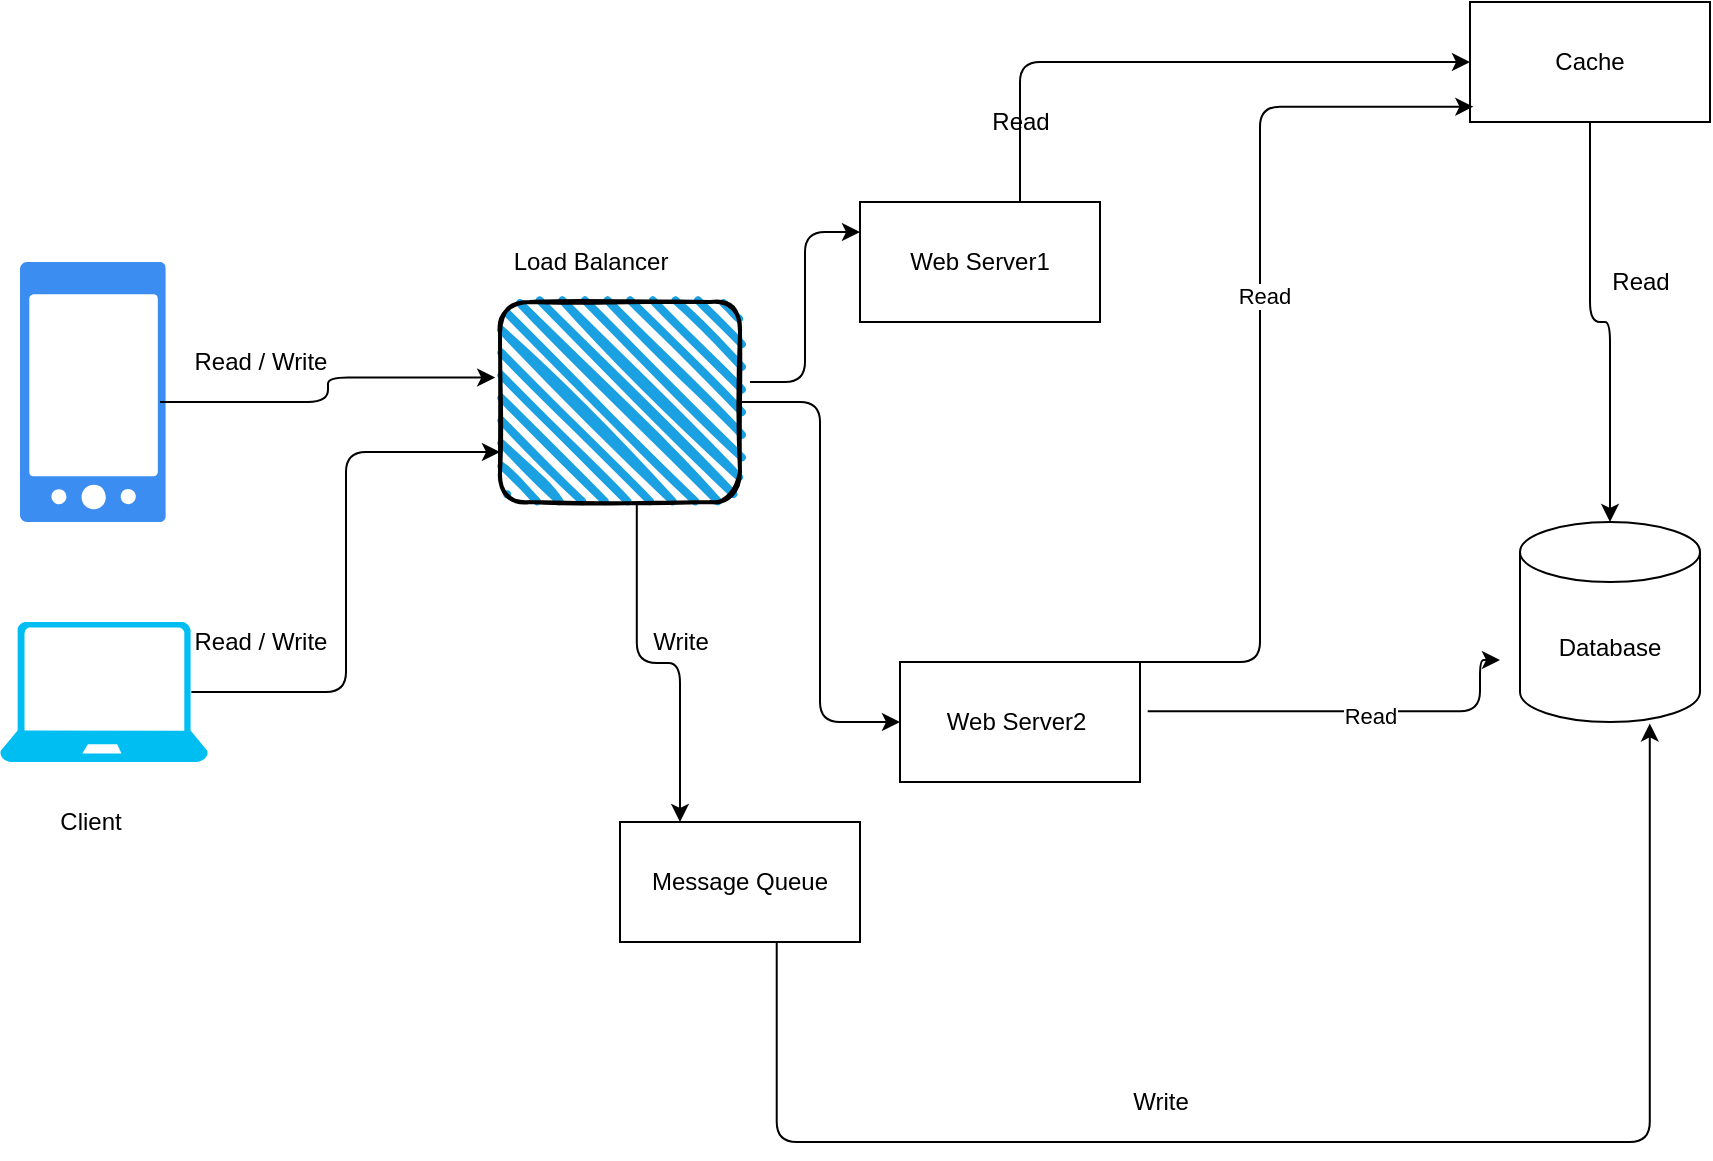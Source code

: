 <mxfile>
    <diagram id="zktYSQdMsLeiEqi2cBvM" name="Page-1">
        <mxGraphModel dx="1280" dy="1173" grid="1" gridSize="10" guides="1" tooltips="1" connect="1" arrows="1" fold="1" page="1" pageScale="1" pageWidth="850" pageHeight="1100" math="0" shadow="0">
            <root>
                <mxCell id="0"/>
                <mxCell id="1" parent="0"/>
                <mxCell id="3" value="" style="sketch=0;html=1;aspect=fixed;strokeColor=none;shadow=0;align=center;verticalAlign=top;fillColor=#3B8DF1;shape=mxgraph.gcp2.phone_android" vertex="1" parent="1">
                    <mxGeometry x="50" y="140" width="72.8" height="130" as="geometry"/>
                </mxCell>
                <mxCell id="4" value="" style="verticalLabelPosition=bottom;html=1;verticalAlign=top;align=center;strokeColor=none;fillColor=#00BEF2;shape=mxgraph.azure.laptop;pointerEvents=1;" vertex="1" parent="1">
                    <mxGeometry x="40" y="320" width="104" height="70" as="geometry"/>
                </mxCell>
                <mxCell id="5" value="" style="rounded=1;whiteSpace=wrap;html=1;strokeWidth=2;fillWeight=4;hachureGap=8;hachureAngle=45;fillColor=#1ba1e2;sketch=1;" vertex="1" parent="1">
                    <mxGeometry x="290" y="160" width="120" height="100" as="geometry"/>
                </mxCell>
                <mxCell id="6" value="Load Balancer" style="text;html=1;align=center;verticalAlign=middle;resizable=0;points=[];autosize=1;strokeColor=none;fillColor=none;" vertex="1" parent="1">
                    <mxGeometry x="290" y="130" width="90" height="20" as="geometry"/>
                </mxCell>
                <mxCell id="7" value="Web Server1" style="rounded=0;whiteSpace=wrap;html=1;" vertex="1" parent="1">
                    <mxGeometry x="470" y="110" width="120" height="60" as="geometry"/>
                </mxCell>
                <mxCell id="8" value="Web Server2&amp;nbsp;" style="rounded=0;whiteSpace=wrap;html=1;" vertex="1" parent="1">
                    <mxGeometry x="490" y="340" width="120" height="60" as="geometry"/>
                </mxCell>
                <mxCell id="9" value="Cache" style="rounded=0;whiteSpace=wrap;html=1;" vertex="1" parent="1">
                    <mxGeometry x="775" y="10" width="120" height="60" as="geometry"/>
                </mxCell>
                <mxCell id="10" value="Database" style="shape=cylinder3;whiteSpace=wrap;html=1;boundedLbl=1;backgroundOutline=1;size=15;" vertex="1" parent="1">
                    <mxGeometry x="800" y="270" width="90" height="100" as="geometry"/>
                </mxCell>
                <mxCell id="13" value="" style="edgeStyle=elbowEdgeStyle;elbow=horizontal;endArrow=classic;html=1;exitX=0.92;exitY=0.5;exitDx=0;exitDy=0;exitPerimeter=0;entryX=0;entryY=0.75;entryDx=0;entryDy=0;" edge="1" parent="1" source="4" target="5">
                    <mxGeometry width="50" height="50" relative="1" as="geometry">
                        <mxPoint x="360" y="360" as="sourcePoint"/>
                        <mxPoint x="410" y="310" as="targetPoint"/>
                    </mxGeometry>
                </mxCell>
                <mxCell id="14" value="" style="edgeStyle=elbowEdgeStyle;elbow=horizontal;endArrow=classic;html=1;exitX=0.962;exitY=0.538;exitDx=0;exitDy=0;exitPerimeter=0;entryX=-0.02;entryY=0.378;entryDx=0;entryDy=0;entryPerimeter=0;" edge="1" parent="1" source="3" target="5">
                    <mxGeometry width="50" height="50" relative="1" as="geometry">
                        <mxPoint x="172.8" y="210" as="sourcePoint"/>
                        <mxPoint x="281.12" y="90" as="targetPoint"/>
                    </mxGeometry>
                </mxCell>
                <mxCell id="15" value="" style="edgeStyle=elbowEdgeStyle;elbow=horizontal;endArrow=classic;html=1;entryX=0;entryY=0.25;entryDx=0;entryDy=0;" edge="1" parent="1" target="7">
                    <mxGeometry width="50" height="50" relative="1" as="geometry">
                        <mxPoint x="415" y="200" as="sourcePoint"/>
                        <mxPoint x="410" y="310" as="targetPoint"/>
                    </mxGeometry>
                </mxCell>
                <mxCell id="16" value="" style="edgeStyle=elbowEdgeStyle;elbow=horizontal;endArrow=classic;html=1;exitX=1;exitY=0.5;exitDx=0;exitDy=0;" edge="1" parent="1" source="5" target="8">
                    <mxGeometry width="50" height="50" relative="1" as="geometry">
                        <mxPoint x="425" y="210" as="sourcePoint"/>
                        <mxPoint x="480" y="135" as="targetPoint"/>
                    </mxGeometry>
                </mxCell>
                <mxCell id="17" value="" style="edgeStyle=elbowEdgeStyle;elbow=horizontal;endArrow=classic;html=1;entryX=0;entryY=0.5;entryDx=0;entryDy=0;" edge="1" parent="1" source="7" target="9">
                    <mxGeometry width="50" height="50" relative="1" as="geometry">
                        <mxPoint x="425" y="210" as="sourcePoint"/>
                        <mxPoint x="480" y="135" as="targetPoint"/>
                        <Array as="points">
                            <mxPoint x="550" y="100"/>
                            <mxPoint x="610" y="40"/>
                        </Array>
                    </mxGeometry>
                </mxCell>
                <mxCell id="19" value="" style="edgeStyle=elbowEdgeStyle;elbow=horizontal;endArrow=classic;html=1;entryX=0.014;entryY=0.872;entryDx=0;entryDy=0;entryPerimeter=0;exitX=1;exitY=0;exitDx=0;exitDy=0;" edge="1" parent="1" source="8" target="9">
                    <mxGeometry width="50" height="50" relative="1" as="geometry">
                        <mxPoint x="580" y="330" as="sourcePoint"/>
                        <mxPoint x="720" y="210" as="targetPoint"/>
                        <Array as="points">
                            <mxPoint x="670" y="300"/>
                        </Array>
                    </mxGeometry>
                </mxCell>
                <mxCell id="28" value="Read" style="edgeLabel;html=1;align=center;verticalAlign=middle;resizable=0;points=[];" vertex="1" connectable="0" parent="19">
                    <mxGeometry x="0.096" y="-2" relative="1" as="geometry">
                        <mxPoint as="offset"/>
                    </mxGeometry>
                </mxCell>
                <mxCell id="20" value="" style="edgeStyle=elbowEdgeStyle;elbow=vertical;endArrow=classic;html=1;entryX=0.5;entryY=0;entryDx=0;entryDy=0;entryPerimeter=0;" edge="1" parent="1" source="9" target="10">
                    <mxGeometry width="50" height="50" relative="1" as="geometry">
                        <mxPoint x="510" y="360" as="sourcePoint"/>
                        <mxPoint x="787" y="190" as="targetPoint"/>
                    </mxGeometry>
                </mxCell>
                <mxCell id="21" value="Client" style="text;html=1;align=center;verticalAlign=middle;resizable=0;points=[];autosize=1;strokeColor=none;fillColor=none;" vertex="1" parent="1">
                    <mxGeometry x="60" y="410" width="50" height="20" as="geometry"/>
                </mxCell>
                <mxCell id="22" value="Read / Write" style="text;html=1;align=center;verticalAlign=middle;resizable=0;points=[];autosize=1;strokeColor=none;fillColor=none;" vertex="1" parent="1">
                    <mxGeometry x="130" y="180" width="80" height="20" as="geometry"/>
                </mxCell>
                <mxCell id="23" value="Read / Write" style="text;html=1;align=center;verticalAlign=middle;resizable=0;points=[];autosize=1;strokeColor=none;fillColor=none;" vertex="1" parent="1">
                    <mxGeometry x="130" y="320" width="80" height="20" as="geometry"/>
                </mxCell>
                <mxCell id="29" value="Message Queue" style="whiteSpace=wrap;html=1;" vertex="1" parent="1">
                    <mxGeometry x="350" y="420" width="120" height="60" as="geometry"/>
                </mxCell>
                <mxCell id="30" value="" style="edgeStyle=elbowEdgeStyle;elbow=vertical;endArrow=classic;html=1;entryX=0.25;entryY=0;entryDx=0;entryDy=0;exitX=0.57;exitY=1.009;exitDx=0;exitDy=0;exitPerimeter=0;" edge="1" parent="1" source="5" target="29">
                    <mxGeometry width="50" height="50" relative="1" as="geometry">
                        <mxPoint x="360" y="270" as="sourcePoint"/>
                        <mxPoint x="410" y="170" as="targetPoint"/>
                    </mxGeometry>
                </mxCell>
                <mxCell id="31" value="Write" style="text;html=1;align=center;verticalAlign=middle;resizable=0;points=[];autosize=1;strokeColor=none;fillColor=none;" vertex="1" parent="1">
                    <mxGeometry x="360" y="320" width="40" height="20" as="geometry"/>
                </mxCell>
                <mxCell id="32" value="" style="edgeStyle=elbowEdgeStyle;elbow=vertical;endArrow=classic;html=1;exitX=0.653;exitY=1.002;exitDx=0;exitDy=0;exitPerimeter=0;entryX=0.721;entryY=1.007;entryDx=0;entryDy=0;entryPerimeter=0;" edge="1" parent="1" source="29" target="10">
                    <mxGeometry width="50" height="50" relative="1" as="geometry">
                        <mxPoint x="500" y="500" as="sourcePoint"/>
                        <mxPoint x="870" y="460" as="targetPoint"/>
                        <Array as="points">
                            <mxPoint x="830" y="580"/>
                            <mxPoint x="870" y="380"/>
                            <mxPoint x="810" y="580"/>
                            <mxPoint x="850" y="570"/>
                            <mxPoint x="870" y="570"/>
                            <mxPoint x="870" y="570"/>
                            <mxPoint x="490" y="600"/>
                        </Array>
                    </mxGeometry>
                </mxCell>
                <mxCell id="33" value="Write" style="text;html=1;align=center;verticalAlign=middle;resizable=0;points=[];autosize=1;strokeColor=none;fillColor=none;" vertex="1" parent="1">
                    <mxGeometry x="600" y="550" width="40" height="20" as="geometry"/>
                </mxCell>
                <mxCell id="35" value="Read" style="text;html=1;align=center;verticalAlign=middle;resizable=0;points=[];autosize=1;strokeColor=none;fillColor=none;" vertex="1" parent="1">
                    <mxGeometry x="530" y="60" width="40" height="20" as="geometry"/>
                </mxCell>
                <mxCell id="37" value="" style="edgeStyle=elbowEdgeStyle;elbow=horizontal;endArrow=classic;html=1;exitX=1.032;exitY=0.411;exitDx=0;exitDy=0;exitPerimeter=0;" edge="1" parent="1" source="8">
                    <mxGeometry width="50" height="50" relative="1" as="geometry">
                        <mxPoint x="620" y="352.0" as="sourcePoint"/>
                        <mxPoint x="790" y="339" as="targetPoint"/>
                        <Array as="points">
                            <mxPoint x="780" y="350"/>
                            <mxPoint x="680" y="340"/>
                        </Array>
                    </mxGeometry>
                </mxCell>
                <mxCell id="38" value="Read" style="edgeLabel;html=1;align=center;verticalAlign=middle;resizable=0;points=[];" vertex="1" connectable="0" parent="37">
                    <mxGeometry x="0.096" y="-2" relative="1" as="geometry">
                        <mxPoint as="offset"/>
                    </mxGeometry>
                </mxCell>
                <mxCell id="39" value="Read" style="text;html=1;align=center;verticalAlign=middle;resizable=0;points=[];autosize=1;strokeColor=none;fillColor=none;" vertex="1" parent="1">
                    <mxGeometry x="840" y="140" width="40" height="20" as="geometry"/>
                </mxCell>
            </root>
        </mxGraphModel>
    </diagram>
</mxfile>